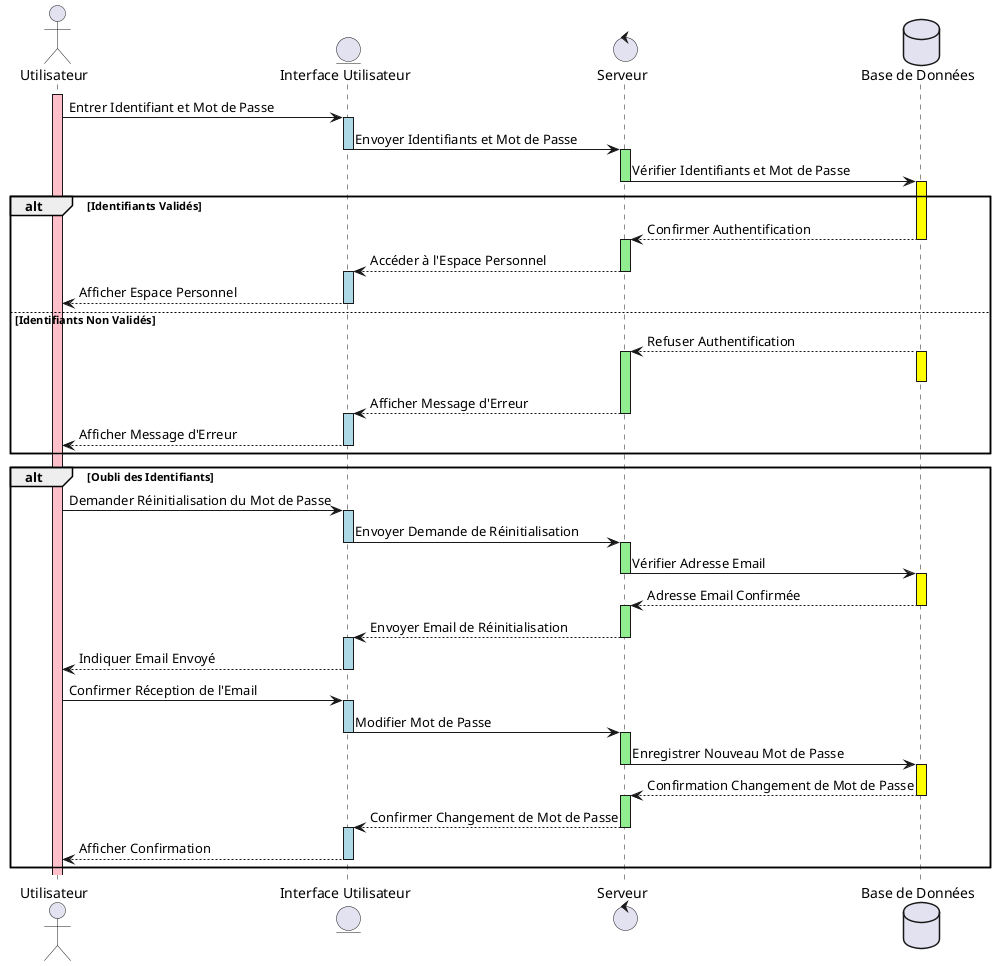 @startuml SIIL_Authentication_Sequence_Diagram

actor Utilisateur as U
activate U #pink
entity "Interface Utilisateur" as UI
control "Serveur" as S
database "Base de Données" as DB

U -> UI : Entrer Identifiant et Mot de Passe
activate UI #LightBlue


UI -> S : Envoyer Identifiants et Mot de Passe
deactivate UI
activate S #LightGreen


S -> DB : Vérifier Identifiants et Mot de Passe
deactivate S
activate DB #Yellow



alt Identifiants Validés
    DB --> S : Confirmer Authentification
    deactivate DB
    activate S #LightGreen


    S --> UI : Accéder à l'Espace Personnel
    deactivate S
    activate UI #LightBlue

    UI --> U : Afficher Espace Personnel
    deactivate UI
else Identifiants Non Validés
    DB --> S : Refuser Authentification
    activate S #LightGreen
    activate DB #Yellow
    deactivate DB
    S --> UI : Afficher Message d'Erreur
        deactivate S
    activate UI #LightBlue

    UI --> U : Afficher Message d'Erreur
    deactivate UI
end

deactivate UI

alt Oubli des Identifiants
    U -> UI : Demander Réinitialisation du Mot de Passe
    activate UI #LightBlue
    UI -> S : Envoyer Demande de Réinitialisation
    deactivate UI
    activate S #LightGreen
    S -> DB : Vérifier Adresse Email
    deactivate S
    activate DB #Yellow
    DB --> S : Adresse Email Confirmée
    deactivate DB
    activate S #LightGreen
    S --> UI : Envoyer Email de Réinitialisation
    deactivate S
    activate UI #LightBlue
    UI --> U : Indiquer Email Envoyé
    deactivate UI
    U -> UI : Confirmer Réception de l'Email
    activate UI #LightBlue
    UI -> S : Modifier Mot de Passe
     deactivate UI
    activate S #LightGreen

    S -> DB : Enregistrer Nouveau Mot de Passe
    deactivate S
    activate DB #Yellow
    DB --> S : Confirmation Changement de Mot de Passe
    deactivate DB
    activate S #LightGreen

    S --> UI : Confirmer Changement de Mot de Passe
        deactivate S
        activate UI #LightBlue

    UI --> U : Afficher Confirmation
    deactivate UI
end

deactivate UI

@enduml
